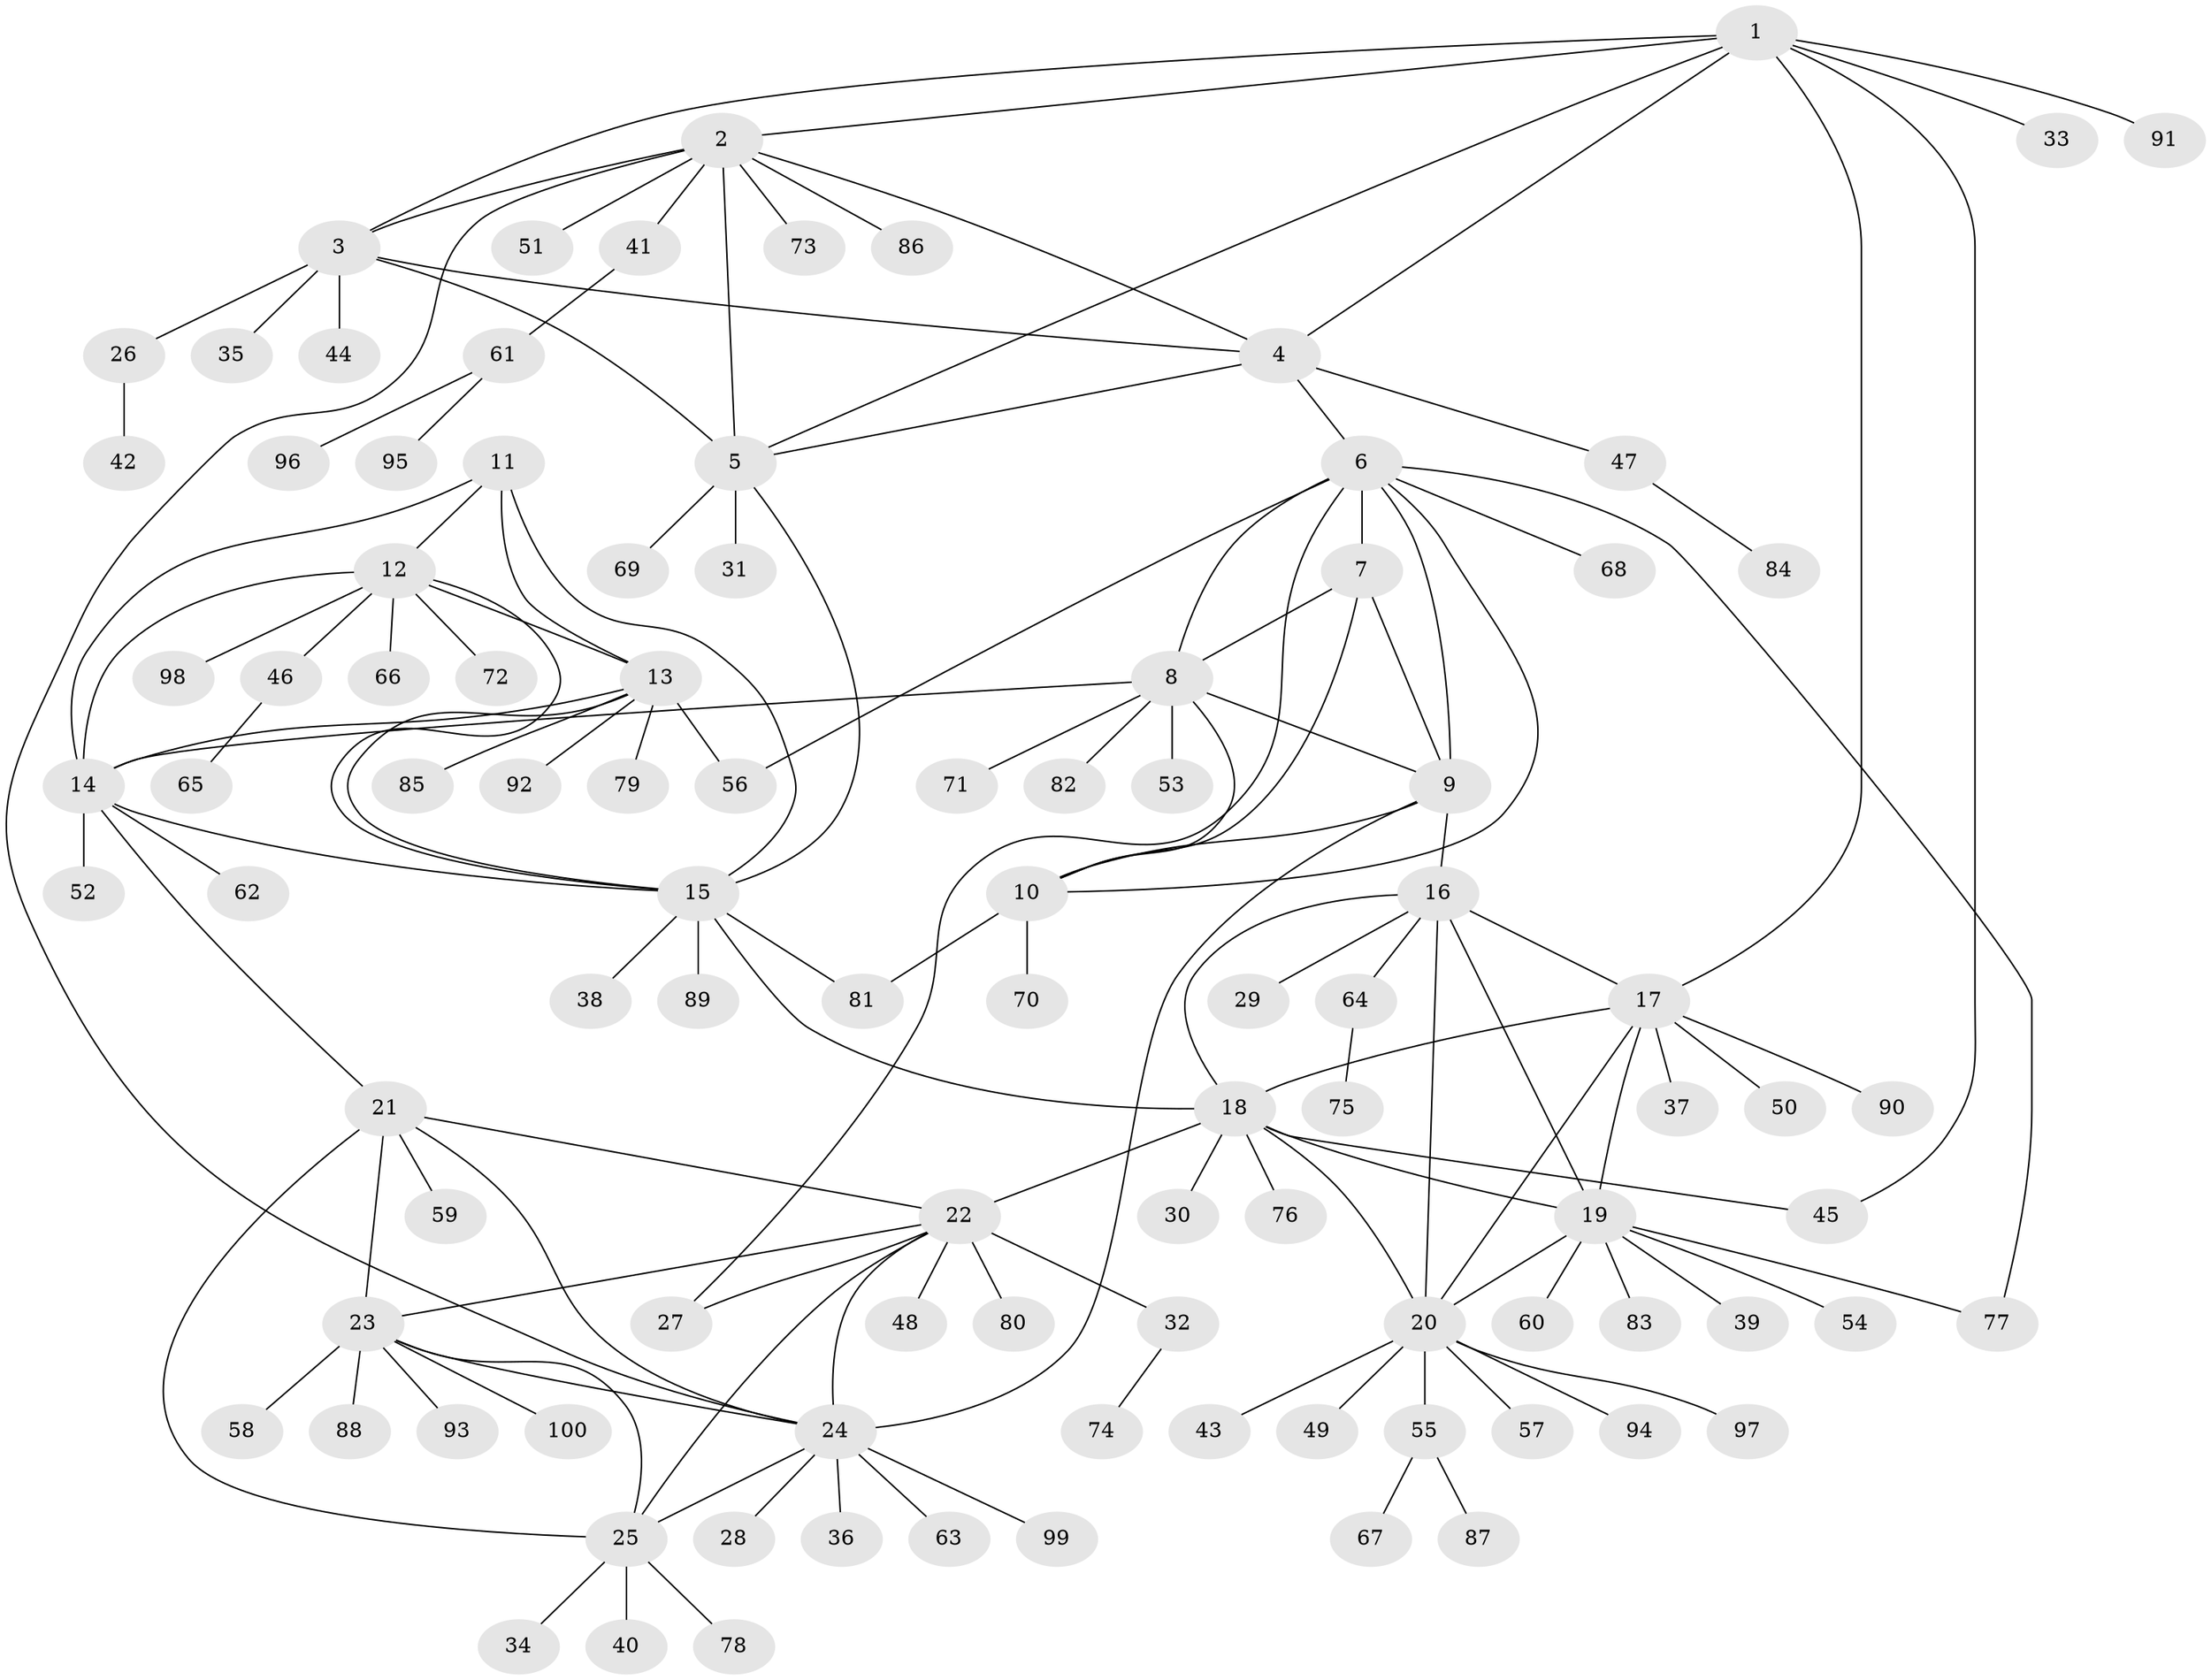 // coarse degree distribution, {8: 0.0379746835443038, 7: 0.08860759493670886, 6: 0.0379746835443038, 3: 0.02531645569620253, 4: 0.012658227848101266, 12: 0.012658227848101266, 9: 0.0379746835443038, 10: 0.012658227848101266, 11: 0.012658227848101266, 1: 0.6708860759493671, 2: 0.05063291139240506}
// Generated by graph-tools (version 1.1) at 2025/42/03/06/25 10:42:07]
// undirected, 100 vertices, 140 edges
graph export_dot {
graph [start="1"]
  node [color=gray90,style=filled];
  1;
  2;
  3;
  4;
  5;
  6;
  7;
  8;
  9;
  10;
  11;
  12;
  13;
  14;
  15;
  16;
  17;
  18;
  19;
  20;
  21;
  22;
  23;
  24;
  25;
  26;
  27;
  28;
  29;
  30;
  31;
  32;
  33;
  34;
  35;
  36;
  37;
  38;
  39;
  40;
  41;
  42;
  43;
  44;
  45;
  46;
  47;
  48;
  49;
  50;
  51;
  52;
  53;
  54;
  55;
  56;
  57;
  58;
  59;
  60;
  61;
  62;
  63;
  64;
  65;
  66;
  67;
  68;
  69;
  70;
  71;
  72;
  73;
  74;
  75;
  76;
  77;
  78;
  79;
  80;
  81;
  82;
  83;
  84;
  85;
  86;
  87;
  88;
  89;
  90;
  91;
  92;
  93;
  94;
  95;
  96;
  97;
  98;
  99;
  100;
  1 -- 2;
  1 -- 3;
  1 -- 4;
  1 -- 5;
  1 -- 17;
  1 -- 33;
  1 -- 45;
  1 -- 91;
  2 -- 3;
  2 -- 4;
  2 -- 5;
  2 -- 24;
  2 -- 41;
  2 -- 51;
  2 -- 73;
  2 -- 86;
  3 -- 4;
  3 -- 5;
  3 -- 26;
  3 -- 35;
  3 -- 44;
  4 -- 5;
  4 -- 6;
  4 -- 47;
  5 -- 15;
  5 -- 31;
  5 -- 69;
  6 -- 7;
  6 -- 8;
  6 -- 9;
  6 -- 10;
  6 -- 27;
  6 -- 56;
  6 -- 68;
  6 -- 77;
  7 -- 8;
  7 -- 9;
  7 -- 10;
  8 -- 9;
  8 -- 10;
  8 -- 14;
  8 -- 53;
  8 -- 71;
  8 -- 82;
  9 -- 10;
  9 -- 16;
  9 -- 24;
  10 -- 70;
  10 -- 81;
  11 -- 12;
  11 -- 13;
  11 -- 14;
  11 -- 15;
  12 -- 13;
  12 -- 14;
  12 -- 15;
  12 -- 46;
  12 -- 66;
  12 -- 72;
  12 -- 98;
  13 -- 14;
  13 -- 15;
  13 -- 56;
  13 -- 79;
  13 -- 85;
  13 -- 92;
  14 -- 15;
  14 -- 21;
  14 -- 52;
  14 -- 62;
  15 -- 18;
  15 -- 38;
  15 -- 81;
  15 -- 89;
  16 -- 17;
  16 -- 18;
  16 -- 19;
  16 -- 20;
  16 -- 29;
  16 -- 64;
  17 -- 18;
  17 -- 19;
  17 -- 20;
  17 -- 37;
  17 -- 50;
  17 -- 90;
  18 -- 19;
  18 -- 20;
  18 -- 22;
  18 -- 30;
  18 -- 45;
  18 -- 76;
  19 -- 20;
  19 -- 39;
  19 -- 54;
  19 -- 60;
  19 -- 77;
  19 -- 83;
  20 -- 43;
  20 -- 49;
  20 -- 55;
  20 -- 57;
  20 -- 94;
  20 -- 97;
  21 -- 22;
  21 -- 23;
  21 -- 24;
  21 -- 25;
  21 -- 59;
  22 -- 23;
  22 -- 24;
  22 -- 25;
  22 -- 27;
  22 -- 32;
  22 -- 48;
  22 -- 80;
  23 -- 24;
  23 -- 25;
  23 -- 58;
  23 -- 88;
  23 -- 93;
  23 -- 100;
  24 -- 25;
  24 -- 28;
  24 -- 36;
  24 -- 63;
  24 -- 99;
  25 -- 34;
  25 -- 40;
  25 -- 78;
  26 -- 42;
  32 -- 74;
  41 -- 61;
  46 -- 65;
  47 -- 84;
  55 -- 67;
  55 -- 87;
  61 -- 95;
  61 -- 96;
  64 -- 75;
}
